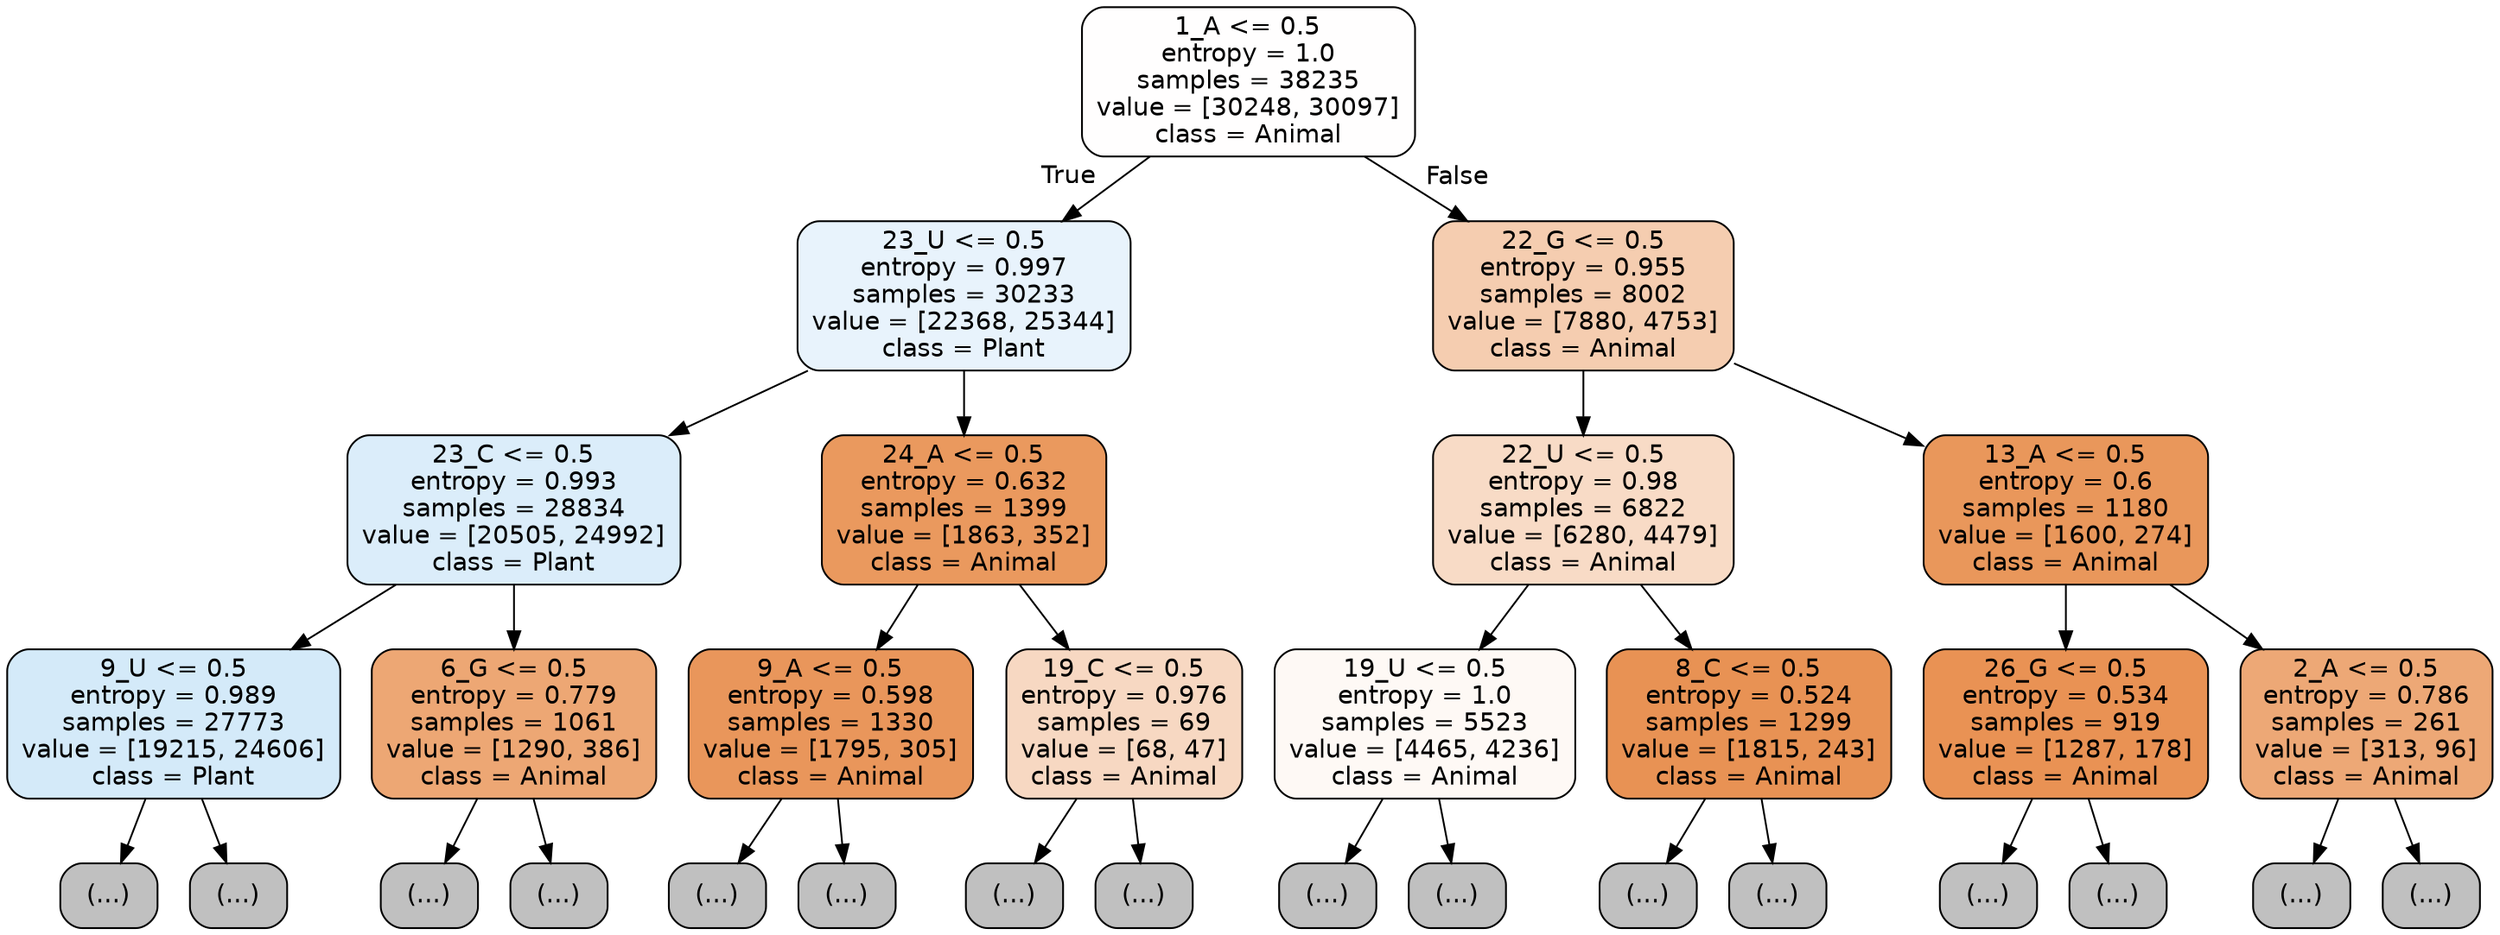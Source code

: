digraph Tree {
node [shape=box, style="filled, rounded", color="black", fontname="helvetica"] ;
edge [fontname="helvetica"] ;
0 [label="1_A <= 0.5\nentropy = 1.0\nsamples = 38235\nvalue = [30248, 30097]\nclass = Animal", fillcolor="#fffefe"] ;
1 [label="23_U <= 0.5\nentropy = 0.997\nsamples = 30233\nvalue = [22368, 25344]\nclass = Plant", fillcolor="#e8f3fc"] ;
0 -> 1 [labeldistance=2.5, labelangle=45, headlabel="True"] ;
2 [label="23_C <= 0.5\nentropy = 0.993\nsamples = 28834\nvalue = [20505, 24992]\nclass = Plant", fillcolor="#dbedfa"] ;
1 -> 2 ;
3 [label="9_U <= 0.5\nentropy = 0.989\nsamples = 27773\nvalue = [19215, 24606]\nclass = Plant", fillcolor="#d4eaf9"] ;
2 -> 3 ;
4 [label="(...)", fillcolor="#C0C0C0"] ;
3 -> 4 ;
8547 [label="(...)", fillcolor="#C0C0C0"] ;
3 -> 8547 ;
12004 [label="6_G <= 0.5\nentropy = 0.779\nsamples = 1061\nvalue = [1290, 386]\nclass = Animal", fillcolor="#eda774"] ;
2 -> 12004 ;
12005 [label="(...)", fillcolor="#C0C0C0"] ;
12004 -> 12005 ;
12368 [label="(...)", fillcolor="#C0C0C0"] ;
12004 -> 12368 ;
12541 [label="24_A <= 0.5\nentropy = 0.632\nsamples = 1399\nvalue = [1863, 352]\nclass = Animal", fillcolor="#ea995e"] ;
1 -> 12541 ;
12542 [label="9_A <= 0.5\nentropy = 0.598\nsamples = 1330\nvalue = [1795, 305]\nclass = Animal", fillcolor="#e9965b"] ;
12541 -> 12542 ;
12543 [label="(...)", fillcolor="#C0C0C0"] ;
12542 -> 12543 ;
12882 [label="(...)", fillcolor="#C0C0C0"] ;
12542 -> 12882 ;
13011 [label="19_C <= 0.5\nentropy = 0.976\nsamples = 69\nvalue = [68, 47]\nclass = Animal", fillcolor="#f7d8c2"] ;
12541 -> 13011 ;
13012 [label="(...)", fillcolor="#C0C0C0"] ;
13011 -> 13012 ;
13047 [label="(...)", fillcolor="#C0C0C0"] ;
13011 -> 13047 ;
13058 [label="22_G <= 0.5\nentropy = 0.955\nsamples = 8002\nvalue = [7880, 4753]\nclass = Animal", fillcolor="#f5cdb0"] ;
0 -> 13058 [labeldistance=2.5, labelangle=-45, headlabel="False"] ;
13059 [label="22_U <= 0.5\nentropy = 0.98\nsamples = 6822\nvalue = [6280, 4479]\nclass = Animal", fillcolor="#f8dbc6"] ;
13058 -> 13059 ;
13060 [label="19_U <= 0.5\nentropy = 1.0\nsamples = 5523\nvalue = [4465, 4236]\nclass = Animal", fillcolor="#fef9f5"] ;
13059 -> 13060 ;
13061 [label="(...)", fillcolor="#C0C0C0"] ;
13060 -> 13061 ;
15248 [label="(...)", fillcolor="#C0C0C0"] ;
13060 -> 15248 ;
16051 [label="8_C <= 0.5\nentropy = 0.524\nsamples = 1299\nvalue = [1815, 243]\nclass = Animal", fillcolor="#e89254"] ;
13059 -> 16051 ;
16052 [label="(...)", fillcolor="#C0C0C0"] ;
16051 -> 16052 ;
16407 [label="(...)", fillcolor="#C0C0C0"] ;
16051 -> 16407 ;
16476 [label="13_A <= 0.5\nentropy = 0.6\nsamples = 1180\nvalue = [1600, 274]\nclass = Animal", fillcolor="#e9975b"] ;
13058 -> 16476 ;
16477 [label="26_G <= 0.5\nentropy = 0.534\nsamples = 919\nvalue = [1287, 178]\nclass = Animal", fillcolor="#e99254"] ;
16476 -> 16477 ;
16478 [label="(...)", fillcolor="#C0C0C0"] ;
16477 -> 16478 ;
16759 [label="(...)", fillcolor="#C0C0C0"] ;
16477 -> 16759 ;
16764 [label="2_A <= 0.5\nentropy = 0.786\nsamples = 261\nvalue = [313, 96]\nclass = Animal", fillcolor="#eda876"] ;
16476 -> 16764 ;
16765 [label="(...)", fillcolor="#C0C0C0"] ;
16764 -> 16765 ;
16872 [label="(...)", fillcolor="#C0C0C0"] ;
16764 -> 16872 ;
}